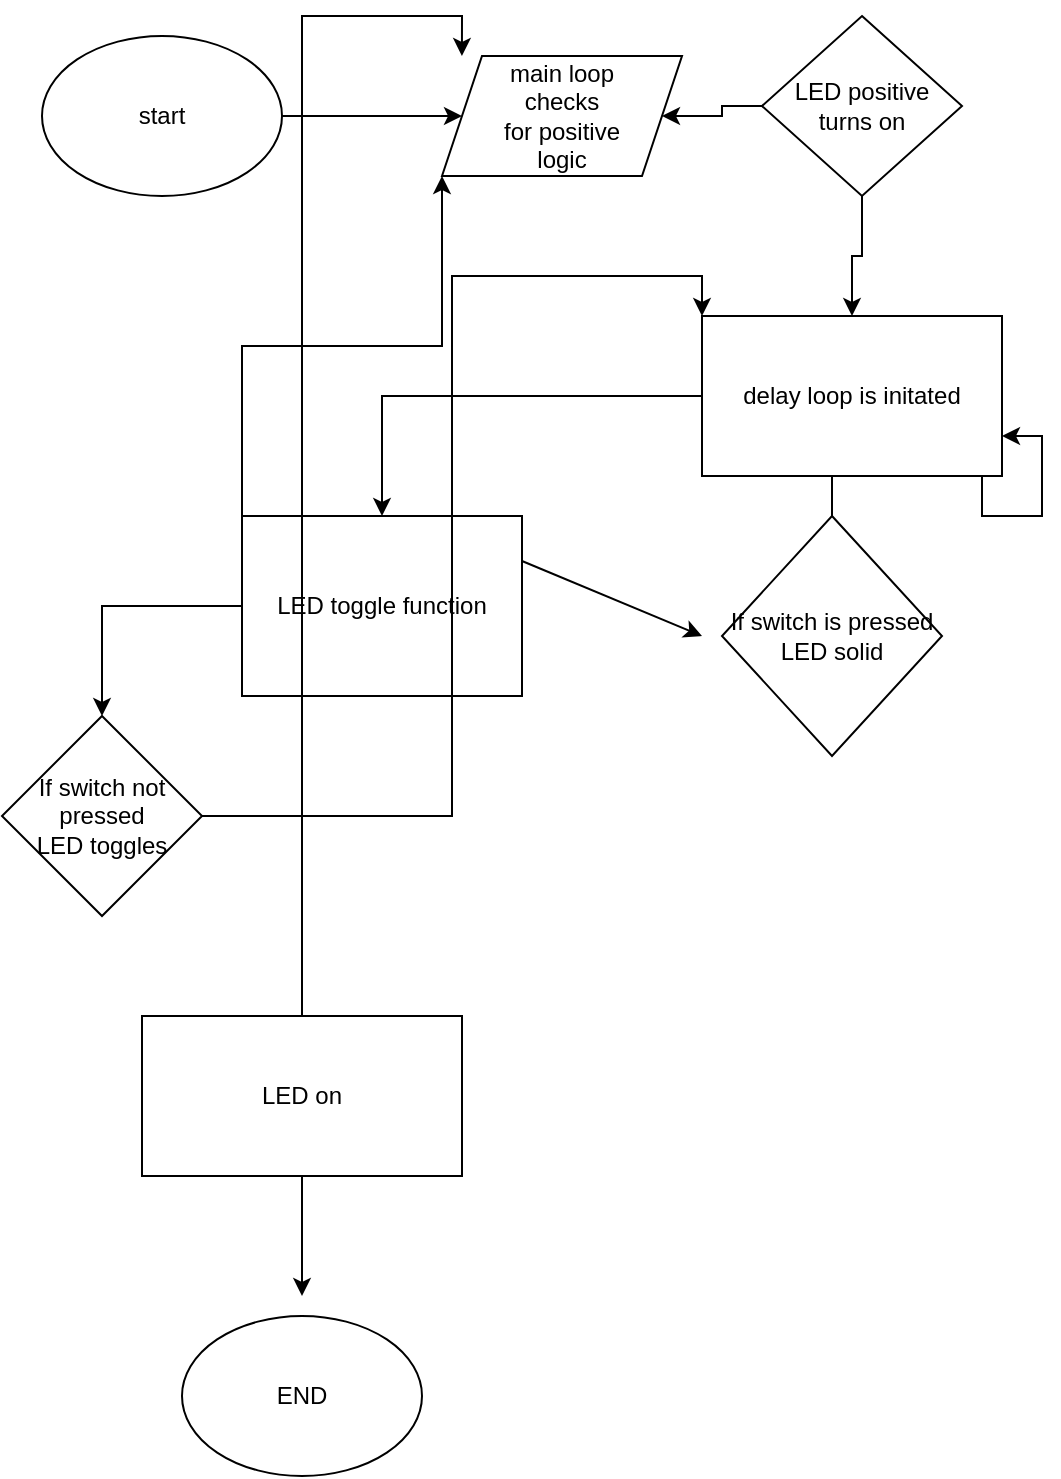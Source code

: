 <mxfile version="21.7.3" type="github">
  <diagram name="Page-1" id="BGw1GosHMC7QUVjOv-4X">
    <mxGraphModel dx="794" dy="470" grid="1" gridSize="10" guides="1" tooltips="1" connect="1" arrows="1" fold="1" page="1" pageScale="1" pageWidth="850" pageHeight="1100" math="0" shadow="0">
      <root>
        <mxCell id="0" />
        <mxCell id="1" parent="0" />
        <mxCell id="CKNbh1PVW7QFVTbVGXHy-3" value="" style="edgeStyle=orthogonalEdgeStyle;rounded=0;orthogonalLoop=1;jettySize=auto;html=1;" edge="1" parent="1" source="CKNbh1PVW7QFVTbVGXHy-1" target="CKNbh1PVW7QFVTbVGXHy-2">
          <mxGeometry relative="1" as="geometry" />
        </mxCell>
        <mxCell id="CKNbh1PVW7QFVTbVGXHy-1" value="start" style="ellipse;whiteSpace=wrap;html=1;" vertex="1" parent="1">
          <mxGeometry x="290" y="60" width="120" height="80" as="geometry" />
        </mxCell>
        <mxCell id="CKNbh1PVW7QFVTbVGXHy-2" value="main loop&lt;br&gt;checks&lt;br&gt;for positive&lt;br&gt;logic" style="shape=parallelogram;perimeter=parallelogramPerimeter;whiteSpace=wrap;html=1;fixedSize=1;" vertex="1" parent="1">
          <mxGeometry x="490" y="70" width="120" height="60" as="geometry" />
        </mxCell>
        <mxCell id="CKNbh1PVW7QFVTbVGXHy-5" value="" style="edgeStyle=orthogonalEdgeStyle;rounded=0;orthogonalLoop=1;jettySize=auto;html=1;" edge="1" parent="1" source="CKNbh1PVW7QFVTbVGXHy-4" target="CKNbh1PVW7QFVTbVGXHy-2">
          <mxGeometry relative="1" as="geometry" />
        </mxCell>
        <mxCell id="CKNbh1PVW7QFVTbVGXHy-7" value="" style="edgeStyle=orthogonalEdgeStyle;rounded=0;orthogonalLoop=1;jettySize=auto;html=1;" edge="1" parent="1" source="CKNbh1PVW7QFVTbVGXHy-4" target="CKNbh1PVW7QFVTbVGXHy-6">
          <mxGeometry relative="1" as="geometry" />
        </mxCell>
        <mxCell id="CKNbh1PVW7QFVTbVGXHy-4" value="LED positive&lt;br&gt;turns on" style="rhombus;whiteSpace=wrap;html=1;" vertex="1" parent="1">
          <mxGeometry x="650" y="50" width="100" height="90" as="geometry" />
        </mxCell>
        <mxCell id="CKNbh1PVW7QFVTbVGXHy-9" value="" style="edgeStyle=orthogonalEdgeStyle;rounded=0;orthogonalLoop=1;jettySize=auto;html=1;" edge="1" parent="1" source="CKNbh1PVW7QFVTbVGXHy-6" target="CKNbh1PVW7QFVTbVGXHy-8">
          <mxGeometry relative="1" as="geometry" />
        </mxCell>
        <mxCell id="CKNbh1PVW7QFVTbVGXHy-6" value="delay loop is initated" style="whiteSpace=wrap;html=1;" vertex="1" parent="1">
          <mxGeometry x="620" y="200" width="150" height="80" as="geometry" />
        </mxCell>
        <mxCell id="CKNbh1PVW7QFVTbVGXHy-12" style="edgeStyle=orthogonalEdgeStyle;rounded=0;orthogonalLoop=1;jettySize=auto;html=1;" edge="1" parent="1" source="CKNbh1PVW7QFVTbVGXHy-8" target="CKNbh1PVW7QFVTbVGXHy-13">
          <mxGeometry relative="1" as="geometry">
            <mxPoint x="350" y="420" as="targetPoint" />
          </mxGeometry>
        </mxCell>
        <mxCell id="CKNbh1PVW7QFVTbVGXHy-16" style="edgeStyle=orthogonalEdgeStyle;rounded=0;orthogonalLoop=1;jettySize=auto;html=1;exitX=0;exitY=0;exitDx=0;exitDy=0;entryX=0;entryY=1;entryDx=0;entryDy=0;" edge="1" parent="1" source="CKNbh1PVW7QFVTbVGXHy-8" target="CKNbh1PVW7QFVTbVGXHy-2">
          <mxGeometry relative="1" as="geometry" />
        </mxCell>
        <mxCell id="CKNbh1PVW7QFVTbVGXHy-8" value="LED toggle function" style="whiteSpace=wrap;html=1;" vertex="1" parent="1">
          <mxGeometry x="390" y="300" width="140" height="90" as="geometry" />
        </mxCell>
        <mxCell id="CKNbh1PVW7QFVTbVGXHy-10" value="" style="endArrow=classic;html=1;rounded=0;exitX=1;exitY=0.25;exitDx=0;exitDy=0;" edge="1" parent="1" source="CKNbh1PVW7QFVTbVGXHy-8">
          <mxGeometry width="50" height="50" relative="1" as="geometry">
            <mxPoint x="550" y="330" as="sourcePoint" />
            <mxPoint x="620" y="360" as="targetPoint" />
          </mxGeometry>
        </mxCell>
        <mxCell id="CKNbh1PVW7QFVTbVGXHy-15" style="edgeStyle=orthogonalEdgeStyle;rounded=0;orthogonalLoop=1;jettySize=auto;html=1;entryX=1;entryY=0.75;entryDx=0;entryDy=0;" edge="1" parent="1" source="CKNbh1PVW7QFVTbVGXHy-11" target="CKNbh1PVW7QFVTbVGXHy-6">
          <mxGeometry relative="1" as="geometry" />
        </mxCell>
        <mxCell id="CKNbh1PVW7QFVTbVGXHy-11" value="If switch is pressed&lt;br&gt;LED solid" style="rhombus;whiteSpace=wrap;html=1;" vertex="1" parent="1">
          <mxGeometry x="630" y="300" width="110" height="120" as="geometry" />
        </mxCell>
        <mxCell id="CKNbh1PVW7QFVTbVGXHy-14" style="edgeStyle=orthogonalEdgeStyle;rounded=0;orthogonalLoop=1;jettySize=auto;html=1;entryX=0;entryY=0;entryDx=0;entryDy=0;" edge="1" parent="1" source="CKNbh1PVW7QFVTbVGXHy-13" target="CKNbh1PVW7QFVTbVGXHy-6">
          <mxGeometry relative="1" as="geometry" />
        </mxCell>
        <mxCell id="CKNbh1PVW7QFVTbVGXHy-13" value="If switch not&lt;br&gt;pressed&lt;br&gt;LED toggles" style="rhombus;whiteSpace=wrap;html=1;" vertex="1" parent="1">
          <mxGeometry x="270" y="400" width="100" height="100" as="geometry" />
        </mxCell>
        <mxCell id="CKNbh1PVW7QFVTbVGXHy-18" style="edgeStyle=orthogonalEdgeStyle;rounded=0;orthogonalLoop=1;jettySize=auto;html=1;entryX=0.083;entryY=0;entryDx=0;entryDy=0;entryPerimeter=0;" edge="1" parent="1" source="CKNbh1PVW7QFVTbVGXHy-17" target="CKNbh1PVW7QFVTbVGXHy-2">
          <mxGeometry relative="1" as="geometry" />
        </mxCell>
        <mxCell id="CKNbh1PVW7QFVTbVGXHy-19" style="edgeStyle=orthogonalEdgeStyle;rounded=0;orthogonalLoop=1;jettySize=auto;html=1;exitX=0.5;exitY=1;exitDx=0;exitDy=0;" edge="1" parent="1" source="CKNbh1PVW7QFVTbVGXHy-17">
          <mxGeometry relative="1" as="geometry">
            <mxPoint x="420" y="690" as="targetPoint" />
          </mxGeometry>
        </mxCell>
        <mxCell id="CKNbh1PVW7QFVTbVGXHy-17" value="LED on" style="rounded=0;whiteSpace=wrap;html=1;" vertex="1" parent="1">
          <mxGeometry x="340" y="550" width="160" height="80" as="geometry" />
        </mxCell>
        <mxCell id="CKNbh1PVW7QFVTbVGXHy-20" value="END" style="ellipse;whiteSpace=wrap;html=1;" vertex="1" parent="1">
          <mxGeometry x="360" y="700" width="120" height="80" as="geometry" />
        </mxCell>
      </root>
    </mxGraphModel>
  </diagram>
</mxfile>
